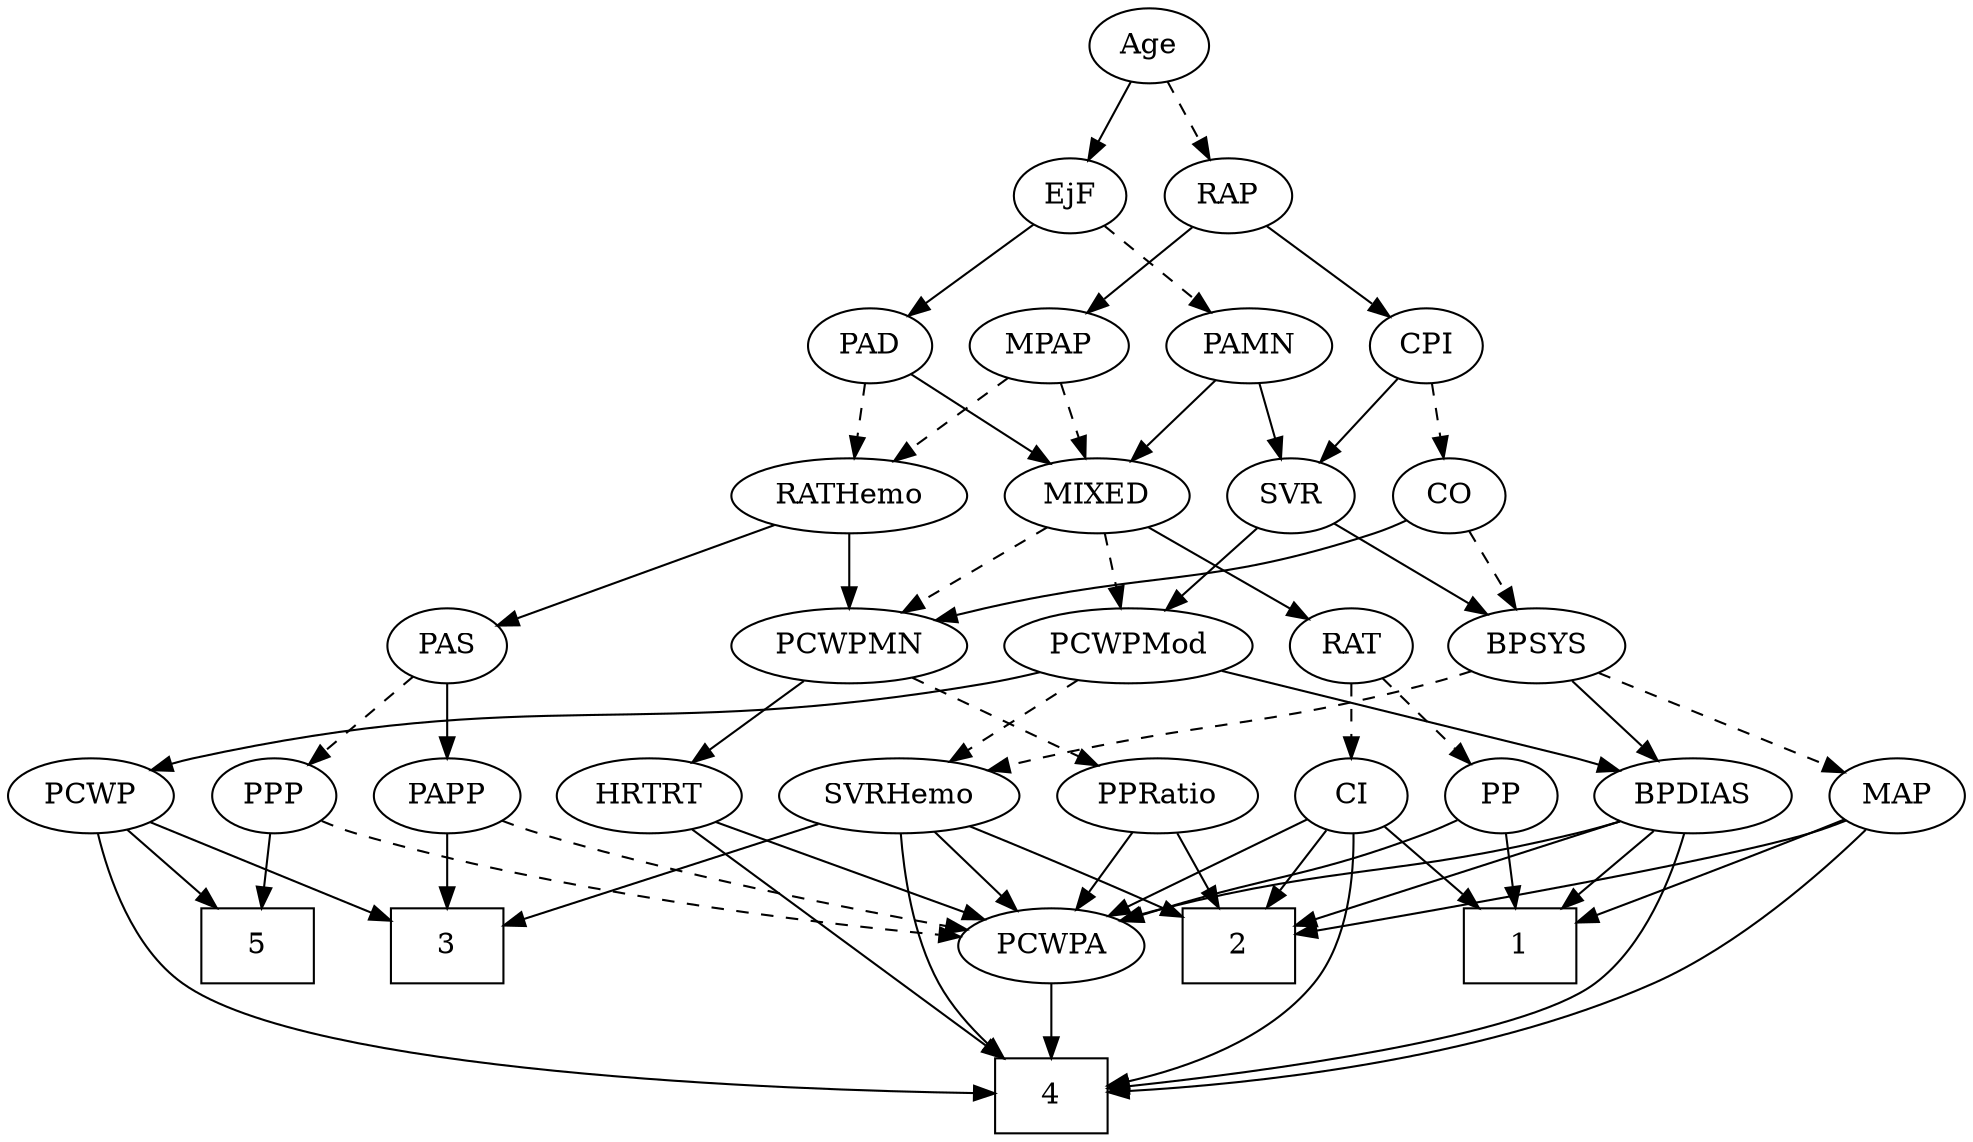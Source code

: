 strict digraph {
	graph [bb="0,0,862.64,540"];
	node [label="\N"];
	1	[height=0.5,
		pos="671.1,90",
		shape=box,
		width=0.75];
	2	[height=0.5,
		pos="584.1,90",
		shape=box,
		width=0.75];
	3	[height=0.5,
		pos="192.1,90",
		shape=box,
		width=0.75];
	4	[height=0.5,
		pos="459.1,18",
		shape=box,
		width=0.75];
	5	[height=0.5,
		pos="103.1,90",
		shape=box,
		width=0.75];
	Age	[height=0.5,
		pos="498.1,522",
		width=0.75];
	EjF	[height=0.5,
		pos="462.1,450",
		width=0.75];
	Age -> EjF	[pos="e,470.4,467.15 489.75,504.76 485.39,496.28 479.95,485.71 475.06,476.2",
		style=solid];
	RAP	[height=0.5,
		pos="535.1,450",
		width=0.77632];
	Age -> RAP	[pos="e,526.56,467.15 506.68,504.76 511.16,496.28 516.75,485.71 521.78,476.2",
		style=dashed];
	PAD	[height=0.5,
		pos="372.1,378",
		width=0.79437];
	EjF -> PAD	[pos="e,389.56,392.58 445.17,435.83 431.76,425.41 412.83,410.68 397.59,398.83",
		style=solid];
	PAMN	[height=0.5,
		pos="543.1,378",
		width=1.011];
	EjF -> PAMN	[pos="e,525.73,394.01 478.1,435.17 489.48,425.34 504.99,411.93 518,400.69",
		style=dashed];
	MPAP	[height=0.5,
		pos="454.1,378",
		width=0.97491];
	RAP -> MPAP	[pos="e,471.19,393.77 519.09,435.17 507.64,425.27 492,411.75 478.93,400.46",
		style=solid];
	CPI	[height=0.5,
		pos="624.1,378",
		width=0.75];
	RAP -> CPI	[pos="e,607.29,392.22 552.26,435.5 565.64,424.98 584.41,410.22 599.41,398.42",
		style=solid];
	MIXED	[height=0.5,
		pos="473.1,306",
		width=1.1193];
	RAT	[height=0.5,
		pos="582.1,234",
		width=0.75827];
	MIXED -> RAT	[pos="e,562.99,247.27 495.15,290.83 512.26,279.85 536.07,264.56 554.45,252.75",
		style=solid];
	PCWPMod	[height=0.5,
		pos="485.1,234",
		width=1.4443];
	MIXED -> PCWPMod	[pos="e,482.16,252.1 476.06,287.7 477.39,279.98 478.97,270.71 480.45,262.11",
		style=dashed];
	PCWPMN	[height=0.5,
		pos="365.1,234",
		width=1.3902];
	MIXED -> PCWPMN	[pos="e,388.41,250.11 451.24,290.83 435.71,280.76 414.59,267.08 397.15,255.77",
		style=dashed];
	MPAP -> MIXED	[pos="e,468.41,324.28 458.7,360.05 460.81,352.26 463.37,342.82 465.75,334.08",
		style=dashed];
	RATHemo	[height=0.5,
		pos="365.1,306",
		width=1.3721];
	MPAP -> RATHemo	[pos="e,385.06,322.7 435.66,362.5 423.43,352.88 407.15,340.07 393.31,329.19",
		style=dashed];
	BPSYS	[height=0.5,
		pos="665.1,234",
		width=1.0471];
	SVRHemo	[height=0.5,
		pos="389.1,162",
		width=1.3902];
	BPSYS -> SVRHemo	[pos="e,426.13,174.11 636.47,221.93 630.45,219.81 624.1,217.71 618.1,216 543.83,194.81 523.03,198.7 448.1,180 444.08,179 439.93,177.91 \
435.77,176.78",
		style=dashed];
	BPDIAS	[height=0.5,
		pos="741.1,162",
		width=1.1735];
	BPSYS -> BPDIAS	[pos="e,724.11,178.64 681.59,217.81 691.8,208.4 705.11,196.14 716.55,185.61",
		style=solid];
	MAP	[height=0.5,
		pos="832.1,162",
		width=0.84854];
	BPSYS -> MAP	[pos="e,807.99,173.27 692.87,221.47 718.61,210.77 757.97,194.37 792.1,180 794.27,179.09 796.5,178.14 798.76,177.19",
		style=dashed];
	PAD -> MIXED	[pos="e,452.25,321.45 390.62,364.16 405.46,353.88 426.56,339.25 443.7,327.37",
		style=solid];
	PAD -> RATHemo	[pos="e,366.81,324.1 370.37,359.7 369.6,351.98 368.67,342.71 367.81,334.11",
		style=dashed];
	CO	[height=0.5,
		pos="632.1,306",
		width=0.75];
	CO -> BPSYS	[pos="e,657.1,251.96 639.92,288.41 643.77,280.25 648.49,270.22 652.81,261.07",
		style=dashed];
	CO -> PCWPMN	[pos="e,402.12,246.12 611.5,294.26 606.55,291.96 601.21,289.72 596.1,288 522.05,263.15 499.9,270.82 424.1,252 420.08,251 415.93,249.92 \
411.77,248.79",
		style=solid];
	PAS	[height=0.5,
		pos="192.1,234",
		width=0.75];
	PPP	[height=0.5,
		pos="115.1,162",
		width=0.75];
	PAS -> PPP	[pos="e,130.39,176.91 176.51,218.83 165.48,208.81 150.51,195.19 138.1,183.92",
		style=dashed];
	PAPP	[height=0.5,
		pos="192.1,162",
		width=0.88464];
	PAS -> PAPP	[pos="e,192.1,180.1 192.1,215.7 192.1,207.98 192.1,198.71 192.1,190.11",
		style=solid];
	PAMN -> MIXED	[pos="e,489.07,322.98 527.56,361.46 518.36,352.26 506.52,340.42 496.23,330.13",
		style=solid];
	SVR	[height=0.5,
		pos="559.1,306",
		width=0.77632];
	PAMN -> SVR	[pos="e,555.15,324.28 546.97,360.05 548.75,352.26 550.91,342.82 552.91,334.08",
		style=solid];
	RATHemo -> PAS	[pos="e,214.54,244.08 333.37,292.16 302.29,279.59 255.21,260.54 224.06,247.93",
		style=solid];
	RATHemo -> PCWPMN	[pos="e,365.1,252.1 365.1,287.7 365.1,279.98 365.1,270.71 365.1,262.11",
		style=solid];
	CPI -> CO	[pos="e,630.14,324.1 626.07,359.7 626.96,351.98 628.02,342.71 629,334.11",
		style=dashed];
	CPI -> SVR	[pos="e,572.86,321.82 610.31,362.15 601.44,352.6 589.73,339.99 579.76,329.25",
		style=solid];
	PP	[height=0.5,
		pos="654.1,162",
		width=0.75];
	RAT -> PP	[pos="e,639.2,177.49 597.02,218.5 607.06,208.73 620.47,195.69 631.78,184.7",
		style=dashed];
	CI	[height=0.5,
		pos="582.1,162",
		width=0.75];
	RAT -> CI	[pos="e,582.1,180.1 582.1,215.7 582.1,207.98 582.1,198.71 582.1,190.11",
		style=dashed];
	SVR -> BPSYS	[pos="e,643.76,249.09 578.05,292.49 593.91,282.01 616.83,266.87 635.18,254.76",
		style=solid];
	SVR -> PCWPMod	[pos="e,502.22,251.2 543.76,290.5 533.93,281.19 520.93,268.9 509.68,258.25",
		style=solid];
	PCWPMod -> SVRHemo	[pos="e,410.34,178.49 463.79,217.46 450.49,207.77 433.19,195.15 418.58,184.5",
		style=dashed];
	PCWPMod -> BPDIAS	[pos="e,709.38,173.99 524.1,221.96 531.4,219.94 538.98,217.88 546.1,216 609.88,199.14 626.76,198.44 690.1,180 693.23,179.09 696.47,178.11 \
699.71,177.09",
		style=solid];
	PCWP	[height=0.5,
		pos="35.097,162",
		width=0.97491];
	PCWPMod -> PCWP	[pos="e,61.259,174.41 447.58,221.48 439.87,219.41 431.77,217.46 424.1,216 272.64,187.21 228.98,216.1 79.097,180 76.427,179.36 73.702,178.59 \
70.982,177.74",
		style=solid];
	PCWPA	[height=0.5,
		pos="459.1,90",
		width=1.1555];
	PCWPA -> 4	[pos="e,459.1,36.104 459.1,71.697 459.1,63.983 459.1,54.712 459.1,46.112",
		style=solid];
	PPRatio	[height=0.5,
		pos="497.1,162",
		width=1.1013];
	PCWPMN -> PPRatio	[pos="e,472.33,176.13 392.13,218.67 412.72,207.75 441.19,192.64 463.29,180.93",
		style=dashed];
	HRTRT	[height=0.5,
		pos="281.1,162",
		width=1.1013];
	PCWPMN -> HRTRT	[pos="e,299.22,178.1 346.04,217.12 334.52,207.52 319.69,195.16 307.1,184.67",
		style=solid];
	SVRHemo -> 2	[pos="e,556.93,100.75 423.51,148.65 458.29,136.16 511.84,116.94 547.41,104.17",
		style=solid];
	SVRHemo -> 3	[pos="e,219.37,100.69 354.78,148.81 319.62,136.31 265.12,116.95 229.03,104.12",
		style=solid];
	SVRHemo -> 4	[pos="e,437.81,36.053 389.96,143.99 391.51,125.34 395.87,95.023 408.1,72 413.75,61.359 422.16,51.361 430.54,42.979",
		style=solid];
	SVRHemo -> PCWPA	[pos="e,442.95,107.15 405.33,144.76 414.34,135.75 425.71,124.39 435.67,114.43",
		style=solid];
	BPDIAS -> 1	[pos="e,688.39,108.29 725.21,145.12 716.47,136.37 705.43,125.33 695.61,115.51",
		style=solid];
	BPDIAS -> 2	[pos="e,611.14,103.06 713.03,148.49 687.12,136.93 648.49,119.71 620.27,107.13",
		style=solid];
	BPDIAS -> 4	[pos="e,486.42,21.563 739.39,143.81 736.44,123.54 728.45,90.291 707.1,72 675.8,45.198 557.7,29.256 496.45,22.621",
		style=solid];
	BPDIAS -> PCWPA	[pos="e,496.18,98.36 709.41,149.91 703.05,147.84 696.39,145.77 690.1,144 626.99,126.29 552.97,110.09 506.05,100.39",
		style=solid];
	MAP -> 1	[pos="e,698.18,102.78 808.34,150.67 781.82,139.14 738.58,120.34 707.73,106.93",
		style=solid];
	MAP -> 2	[pos="e,611.21,100.58 808.67,150.23 803.29,147.99 797.55,145.77 792.1,144 724,121.91 704.02,127.34 635.1,108 630.46,106.7 625.61,105.23 \
620.83,103.71",
		style=solid];
	MAP -> 4	[pos="e,486.17,19.573 819.35,145.33 801.89,125 768.55,90.038 732.1,72 654.21,33.457 550.88,22.913 496.4,20.049",
		style=solid];
	PP -> 1	[pos="e,666.9,108.28 658.21,144.05 660.1,136.26 662.4,126.82 664.52,118.08",
		style=solid];
	PP -> PCWPA	[pos="e,492.4,100.83 632.96,150.51 628.13,148.25 622.97,145.96 618.1,144 579.43,128.49 534.27,113.75 501.99,103.77",
		style=solid];
	PPP -> 5	[pos="e,106.06,108.28 112.19,144.05 110.87,136.35 109.27,127.03 107.79,118.36",
		style=solid];
	PPP -> PCWPA	[pos="e,418.4,94.466 135.65,150.13 140.61,147.84 145.96,145.62 151.1,144 239.14,116.21 346.21,101.94 408.12,95.506",
		style=dashed];
	PPRatio -> 2	[pos="e,562.81,108.13 515.97,145.81 527.29,136.71 541.92,124.94 554.72,114.64",
		style=solid];
	PPRatio -> PCWPA	[pos="e,468.3,107.96 488.09,144.41 483.61,136.16 478.1,126.01 473.09,116.78",
		style=solid];
	PCWP -> 3	[pos="e,164.95,103.1 60.671,149.6 86.433,138.11 126.43,120.28 155.54,107.3",
		style=solid];
	PCWP -> 4	[pos="e,431.96,19.117 36.117,143.92 38.321,123.43 45.265,89.655 67.097,72 121.11,28.318 334.57,20.577 421.73,19.252",
		style=solid];
	PCWP -> 5	[pos="e,86.135,108.46 50.188,145.46 58.669,136.73 69.452,125.63 79.067,115.74",
		style=solid];
	CI -> 1	[pos="e,649.38,108.08 598.84,147.83 610.79,138.43 627.2,125.53 641.35,114.39",
		style=solid];
	CI -> 2	[pos="e,583.61,108.1 582.59,143.7 582.81,135.98 583.08,126.71 583.32,118.11",
		style=solid];
	CI -> 4	[pos="e,476.48,36.31 570.26,145.55 556.3,127.54 532.19,97.032 510.1,72 501.73,62.522 492.21,52.449 483.67,43.658",
		style=solid];
	CI -> PCWPA	[pos="e,483.35,104.8 562.06,149.6 543.15,138.84 514.46,122.51 492.16,109.82",
		style=solid];
	PAPP -> 3	[pos="e,192.1,108.1 192.1,143.7 192.1,135.98 192.1,126.71 192.1,118.11",
		style=solid];
	PAPP -> PCWPA	[pos="e,421.2,97.771 215.95,150.07 221.21,147.88 226.79,145.73 232.1,144 292.72,124.2 364.72,108.7 411.12,99.7",
		style=dashed];
	HRTRT -> 4	[pos="e,437.34,36.15 299.92,145.84 321.98,128.1 359.64,97.852 392.1,72 404.23,62.334 417.64,51.718 429.25,42.542",
		style=solid];
	HRTRT -> PCWPA	[pos="e,429.22,102.75 310.09,149.6 339.95,137.86 386.67,119.48 419.83,106.44",
		style=solid];
}
